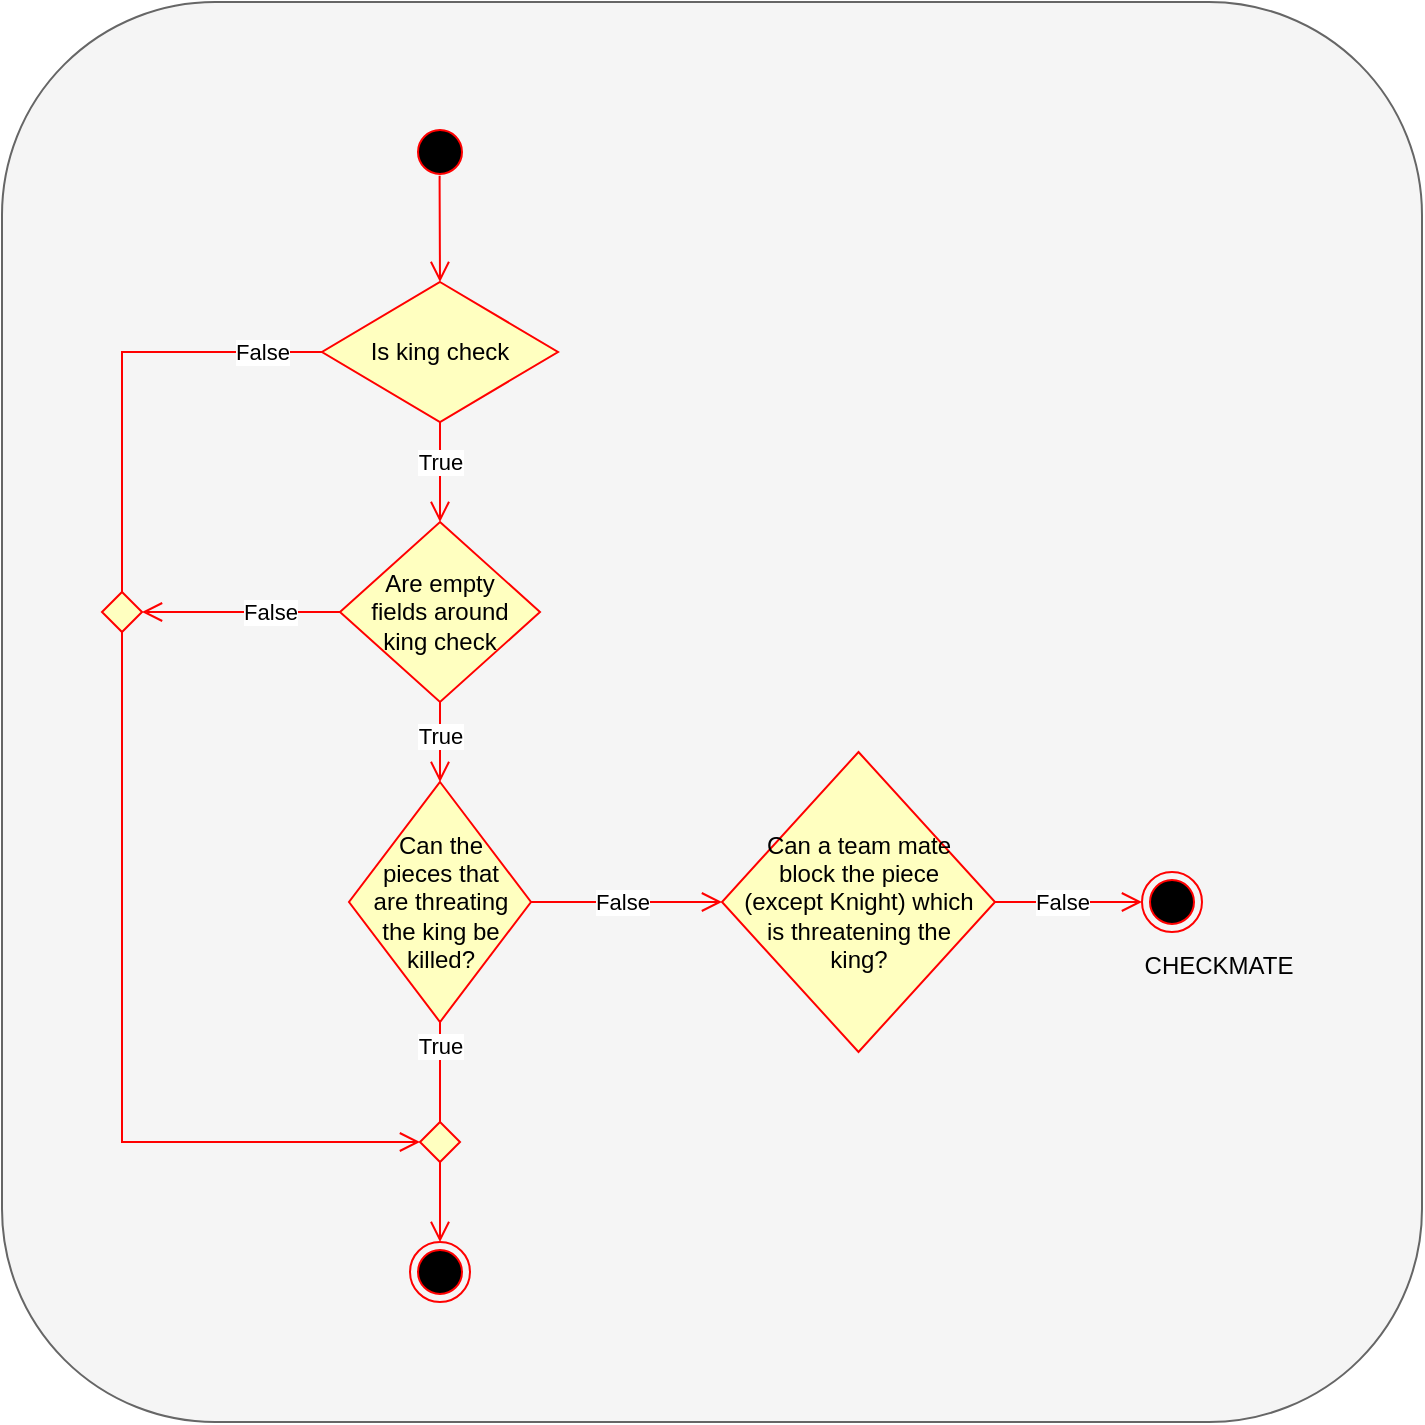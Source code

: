 <mxfile version="15.4.3" type="device"><diagram id="OrWpfppTRmQh6Unaooh0" name="Page-1"><mxGraphModel dx="1374" dy="968" grid="1" gridSize="10" guides="1" tooltips="1" connect="1" arrows="1" fold="1" page="1" pageScale="1" pageWidth="827" pageHeight="1169" math="0" shadow="0"><root><mxCell id="0"/><mxCell id="1" parent="0"/><mxCell id="w6JgXuSPgrOz6RBEwfNI-35" value="" style="rounded=1;whiteSpace=wrap;html=1;fontSize=12;fillColor=#f5f5f5;strokeColor=#666666;fontColor=#333333;" vertex="1" parent="1"><mxGeometry x="180" y="40" width="710" height="710" as="geometry"/></mxCell><mxCell id="w6JgXuSPgrOz6RBEwfNI-1" value="" style="ellipse;html=1;shape=startState;fillColor=#000000;strokeColor=#ff0000;" vertex="1" parent="1"><mxGeometry x="384" y="100" width="30" height="30" as="geometry"/></mxCell><mxCell id="w6JgXuSPgrOz6RBEwfNI-2" value="" style="edgeStyle=orthogonalEdgeStyle;html=1;verticalAlign=bottom;endArrow=open;endSize=8;strokeColor=#ff0000;rounded=0;entryX=0.5;entryY=0;entryDx=0;entryDy=0;exitX=0.494;exitY=0.894;exitDx=0;exitDy=0;exitPerimeter=0;" edge="1" source="w6JgXuSPgrOz6RBEwfNI-1" parent="1" target="w6JgXuSPgrOz6RBEwfNI-3"><mxGeometry relative="1" as="geometry"><mxPoint x="398" y="170" as="targetPoint"/><mxPoint x="450" y="130" as="sourcePoint"/><Array as="points"><mxPoint x="399" y="130"/></Array></mxGeometry></mxCell><mxCell id="w6JgXuSPgrOz6RBEwfNI-3" value="Is king check" style="rhombus;whiteSpace=wrap;html=1;fillColor=#ffffc0;strokeColor=#ff0000;" vertex="1" parent="1"><mxGeometry x="340" y="180" width="118" height="70" as="geometry"/></mxCell><mxCell id="w6JgXuSPgrOz6RBEwfNI-4" value="" style="edgeStyle=orthogonalEdgeStyle;html=1;verticalAlign=bottom;endArrow=open;endSize=8;strokeColor=#ff0000;rounded=0;entryX=0.5;entryY=0;entryDx=0;entryDy=0;" edge="1" source="w6JgXuSPgrOz6RBEwfNI-3" parent="1" target="w6JgXuSPgrOz6RBEwfNI-10"><mxGeometry relative="1" as="geometry"><mxPoint x="398" y="310" as="targetPoint"/></mxGeometry></mxCell><mxCell id="w6JgXuSPgrOz6RBEwfNI-8" value="True" style="edgeLabel;html=1;align=center;verticalAlign=middle;resizable=0;points=[];" vertex="1" connectable="0" parent="w6JgXuSPgrOz6RBEwfNI-4"><mxGeometry x="-0.378" y="-1" relative="1" as="geometry"><mxPoint x="1" y="4" as="offset"/></mxGeometry></mxCell><mxCell id="w6JgXuSPgrOz6RBEwfNI-6" value="" style="edgeStyle=orthogonalEdgeStyle;html=1;align=left;verticalAlign=bottom;endArrow=open;endSize=8;strokeColor=#ff0000;rounded=0;startArrow=none;entryX=0;entryY=0.5;entryDx=0;entryDy=0;" edge="1" parent="1" target="w6JgXuSPgrOz6RBEwfNI-30"><mxGeometry x="-1" relative="1" as="geometry"><mxPoint x="399" y="610" as="targetPoint"/><mxPoint x="240" y="215" as="sourcePoint"/><Array as="points"><mxPoint x="240" y="610"/></Array></mxGeometry></mxCell><mxCell id="w6JgXuSPgrOz6RBEwfNI-10" value="&lt;p style=&quot;font-size: 12px ; padding: 10px&quot;&gt;Are empty fields around king check&lt;/p&gt;" style="rhombus;whiteSpace=wrap;html=1;fillColor=#ffffc0;strokeColor=#ff0000;" vertex="1" parent="1"><mxGeometry x="349" y="300" width="100" height="90" as="geometry"/></mxCell><mxCell id="w6JgXuSPgrOz6RBEwfNI-11" value="" style="edgeStyle=orthogonalEdgeStyle;html=1;verticalAlign=bottom;endArrow=open;endSize=8;strokeColor=#ff0000;rounded=0;exitX=0.5;exitY=1;exitDx=0;exitDy=0;entryX=0.5;entryY=0;entryDx=0;entryDy=0;" edge="1" parent="1" source="w6JgXuSPgrOz6RBEwfNI-10" target="w6JgXuSPgrOz6RBEwfNI-13"><mxGeometry relative="1" as="geometry"><mxPoint x="399" y="440" as="targetPoint"/><mxPoint x="430" y="390" as="sourcePoint"/></mxGeometry></mxCell><mxCell id="w6JgXuSPgrOz6RBEwfNI-12" value="True" style="edgeLabel;html=1;align=center;verticalAlign=middle;resizable=0;points=[];" vertex="1" connectable="0" parent="w6JgXuSPgrOz6RBEwfNI-11"><mxGeometry x="-0.378" y="-1" relative="1" as="geometry"><mxPoint x="1" y="4" as="offset"/></mxGeometry></mxCell><mxCell id="w6JgXuSPgrOz6RBEwfNI-13" value="&lt;p style=&quot;font-size: 12px ; padding: 10px&quot;&gt;Can the pieces that are threating the king be killed?&lt;/p&gt;" style="rhombus;whiteSpace=wrap;html=1;fillColor=#ffffc0;strokeColor=#ff0000;" vertex="1" parent="1"><mxGeometry x="353.5" y="430" width="91" height="120" as="geometry"/></mxCell><mxCell id="w6JgXuSPgrOz6RBEwfNI-14" value="&lt;p style=&quot;font-size: 12px ; padding: 10px&quot;&gt;Can a team mate block the piece (except Knight) which is threatening the king?&lt;/p&gt;" style="rhombus;whiteSpace=wrap;html=1;fillColor=#ffffc0;strokeColor=#ff0000;" vertex="1" parent="1"><mxGeometry x="540" y="415" width="136.5" height="150" as="geometry"/></mxCell><mxCell id="w6JgXuSPgrOz6RBEwfNI-15" value="" style="edgeStyle=orthogonalEdgeStyle;html=1;verticalAlign=bottom;endArrow=open;endSize=8;strokeColor=#ff0000;rounded=0;exitX=0.5;exitY=1;exitDx=0;exitDy=0;startArrow=none;" edge="1" parent="1" source="w6JgXuSPgrOz6RBEwfNI-30"><mxGeometry relative="1" as="geometry"><mxPoint x="399" y="660" as="targetPoint"/><mxPoint x="409" y="400" as="sourcePoint"/></mxGeometry></mxCell><mxCell id="w6JgXuSPgrOz6RBEwfNI-17" value="" style="edgeStyle=orthogonalEdgeStyle;html=1;align=left;verticalAlign=bottom;endArrow=open;endSize=8;strokeColor=#ff0000;rounded=0;exitX=1;exitY=0.5;exitDx=0;exitDy=0;entryX=0;entryY=0.5;entryDx=0;entryDy=0;" edge="1" parent="1" source="w6JgXuSPgrOz6RBEwfNI-13" target="w6JgXuSPgrOz6RBEwfNI-14"><mxGeometry x="-1" relative="1" as="geometry"><mxPoint x="560" y="490" as="targetPoint"/><mxPoint x="444.5" y="489.74" as="sourcePoint"/><Array as="points"/></mxGeometry></mxCell><mxCell id="w6JgXuSPgrOz6RBEwfNI-18" value="False" style="edgeLabel;html=1;align=center;verticalAlign=middle;resizable=0;points=[];" vertex="1" connectable="0" parent="w6JgXuSPgrOz6RBEwfNI-17"><mxGeometry x="-0.255" y="1" relative="1" as="geometry"><mxPoint x="10" y="1" as="offset"/></mxGeometry></mxCell><mxCell id="w6JgXuSPgrOz6RBEwfNI-19" value="" style="edgeStyle=orthogonalEdgeStyle;html=1;align=left;verticalAlign=bottom;endArrow=open;endSize=8;strokeColor=#ff0000;rounded=0;exitX=0;exitY=0.5;exitDx=0;exitDy=0;entryX=1;entryY=0.5;entryDx=0;entryDy=0;" edge="1" parent="1" source="w6JgXuSPgrOz6RBEwfNI-10" target="w6JgXuSPgrOz6RBEwfNI-27"><mxGeometry x="-1" relative="1" as="geometry"><mxPoint x="240" y="344.71" as="targetPoint"/><mxPoint x="309" y="344.71" as="sourcePoint"/><Array as="points"/></mxGeometry></mxCell><mxCell id="w6JgXuSPgrOz6RBEwfNI-20" value="False" style="edgeLabel;html=1;align=center;verticalAlign=middle;resizable=0;points=[];" vertex="1" connectable="0" parent="w6JgXuSPgrOz6RBEwfNI-19"><mxGeometry x="-0.255" y="1" relative="1" as="geometry"><mxPoint x="2" y="-1" as="offset"/></mxGeometry></mxCell><mxCell id="w6JgXuSPgrOz6RBEwfNI-21" value="" style="edgeStyle=orthogonalEdgeStyle;html=1;align=left;verticalAlign=bottom;endArrow=open;endSize=8;strokeColor=#ff0000;rounded=0;exitX=1;exitY=0.5;exitDx=0;exitDy=0;" edge="1" parent="1" source="w6JgXuSPgrOz6RBEwfNI-14"><mxGeometry x="-1" relative="1" as="geometry"><mxPoint x="750" y="490" as="targetPoint"/><mxPoint x="470" y="664.77" as="sourcePoint"/><Array as="points"/></mxGeometry></mxCell><mxCell id="w6JgXuSPgrOz6RBEwfNI-22" value="False" style="edgeLabel;html=1;align=center;verticalAlign=middle;resizable=0;points=[];" vertex="1" connectable="0" parent="w6JgXuSPgrOz6RBEwfNI-21"><mxGeometry x="-0.255" y="1" relative="1" as="geometry"><mxPoint x="6" y="1" as="offset"/></mxGeometry></mxCell><mxCell id="w6JgXuSPgrOz6RBEwfNI-23" value="" style="ellipse;html=1;shape=endState;fillColor=#000000;strokeColor=#ff0000;fontSize=12;" vertex="1" parent="1"><mxGeometry x="384" y="660" width="30" height="30" as="geometry"/></mxCell><mxCell id="w6JgXuSPgrOz6RBEwfNI-27" value="&lt;p style=&quot;font-size: 12px ; padding: 10px&quot;&gt;&lt;br&gt;&lt;/p&gt;" style="rhombus;whiteSpace=wrap;html=1;fillColor=#ffffc0;strokeColor=#ff0000;" vertex="1" parent="1"><mxGeometry x="230" y="335" width="20" height="20" as="geometry"/></mxCell><mxCell id="w6JgXuSPgrOz6RBEwfNI-28" value="" style="edgeStyle=orthogonalEdgeStyle;html=1;align=left;verticalAlign=bottom;endArrow=none;endSize=8;strokeColor=#ff0000;rounded=0;exitX=0;exitY=0.5;exitDx=0;exitDy=0;" edge="1" parent="1" source="w6JgXuSPgrOz6RBEwfNI-3" target="w6JgXuSPgrOz6RBEwfNI-27"><mxGeometry x="-1" relative="1" as="geometry"><mxPoint x="399" y="610" as="targetPoint"/><mxPoint x="340" y="215" as="sourcePoint"/><Array as="points"/></mxGeometry></mxCell><mxCell id="w6JgXuSPgrOz6RBEwfNI-29" value="False" style="edgeLabel;html=1;align=center;verticalAlign=middle;resizable=0;points=[];" vertex="1" connectable="0" parent="w6JgXuSPgrOz6RBEwfNI-28"><mxGeometry x="-0.255" y="1" relative="1" as="geometry"><mxPoint x="52" y="-1" as="offset"/></mxGeometry></mxCell><mxCell id="w6JgXuSPgrOz6RBEwfNI-30" value="&lt;p style=&quot;font-size: 12px ; padding: 10px&quot;&gt;&lt;br&gt;&lt;/p&gt;" style="rhombus;whiteSpace=wrap;html=1;fillColor=#ffffc0;strokeColor=#ff0000;" vertex="1" parent="1"><mxGeometry x="389" y="600" width="20" height="20" as="geometry"/></mxCell><mxCell id="w6JgXuSPgrOz6RBEwfNI-31" value="" style="edgeStyle=orthogonalEdgeStyle;html=1;verticalAlign=bottom;endArrow=none;endSize=8;strokeColor=#ff0000;rounded=0;exitX=0.5;exitY=1;exitDx=0;exitDy=0;" edge="1" parent="1" source="w6JgXuSPgrOz6RBEwfNI-13" target="w6JgXuSPgrOz6RBEwfNI-30"><mxGeometry relative="1" as="geometry"><mxPoint x="399" y="660" as="targetPoint"/><mxPoint x="399" y="550" as="sourcePoint"/></mxGeometry></mxCell><mxCell id="w6JgXuSPgrOz6RBEwfNI-32" value="True" style="edgeLabel;html=1;align=center;verticalAlign=middle;resizable=0;points=[];" vertex="1" connectable="0" parent="w6JgXuSPgrOz6RBEwfNI-31"><mxGeometry x="-0.378" y="-1" relative="1" as="geometry"><mxPoint x="1" y="-4" as="offset"/></mxGeometry></mxCell><mxCell id="w6JgXuSPgrOz6RBEwfNI-36" value="CHECKMATE" style="ellipse;html=1;shape=endState;fillColor=#000000;strokeColor=#ff0000;fontSize=12;movableLabel=1;" vertex="1" parent="1"><mxGeometry x="750" y="475" width="30" height="30" as="geometry"><mxPoint x="23" y="32" as="offset"/></mxGeometry></mxCell></root></mxGraphModel></diagram></mxfile>
